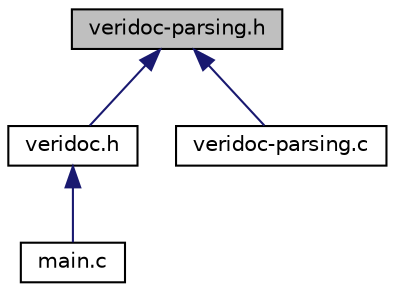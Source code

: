 digraph "veridoc-parsing.h"
{
 // INTERACTIVE_SVG=YES
 // LATEX_PDF_SIZE
  edge [fontname="Helvetica",fontsize="10",labelfontname="Helvetica",labelfontsize="10"];
  node [fontname="Helvetica",fontsize="10",shape=record];
  Node1 [label="veridoc-parsing.h",height=0.2,width=0.4,color="black", fillcolor="grey75", style="filled", fontcolor="black",tooltip="Contains data structures and functions for parsing verilog files."];
  Node1 -> Node2 [dir="back",color="midnightblue",fontsize="10",style="solid",fontname="Helvetica"];
  Node2 [label="veridoc.h",height=0.2,width=0.4,color="black", fillcolor="white", style="filled",URL="$veridoc_8h.html",tooltip=" "];
  Node2 -> Node3 [dir="back",color="midnightblue",fontsize="10",style="solid",fontname="Helvetica"];
  Node3 [label="main.c",height=0.2,width=0.4,color="black", fillcolor="white", style="filled",URL="$main_8c.html",tooltip="Contains the main entry point of the program."];
  Node1 -> Node4 [dir="back",color="midnightblue",fontsize="10",style="solid",fontname="Helvetica"];
  Node4 [label="veridoc-parsing.c",height=0.2,width=0.4,color="black", fillcolor="white", style="filled",URL="$veridoc-parsing_8c.html",tooltip="Contains data structures and functions for parsing verilog files."];
}

